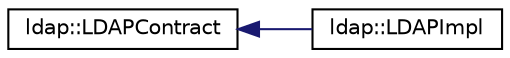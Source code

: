 digraph "Graphical Class Hierarchy"
{
 // LATEX_PDF_SIZE
  edge [fontname="Helvetica",fontsize="10",labelfontname="Helvetica",labelfontsize="10"];
  node [fontname="Helvetica",fontsize="10",shape=record];
  rankdir="LR";
  Node0 [label="ldap::LDAPContract",height=0.2,width=0.4,color="black", fillcolor="white", style="filled",URL="$classldap_1_1_l_d_a_p_contract.html",tooltip=" "];
  Node0 -> Node1 [dir="back",color="midnightblue",fontsize="10",style="solid",fontname="Helvetica"];
  Node1 [label="ldap::LDAPImpl",height=0.2,width=0.4,color="black", fillcolor="white", style="filled",URL="$classldap_1_1_l_d_a_p_impl.html",tooltip=" "];
}
